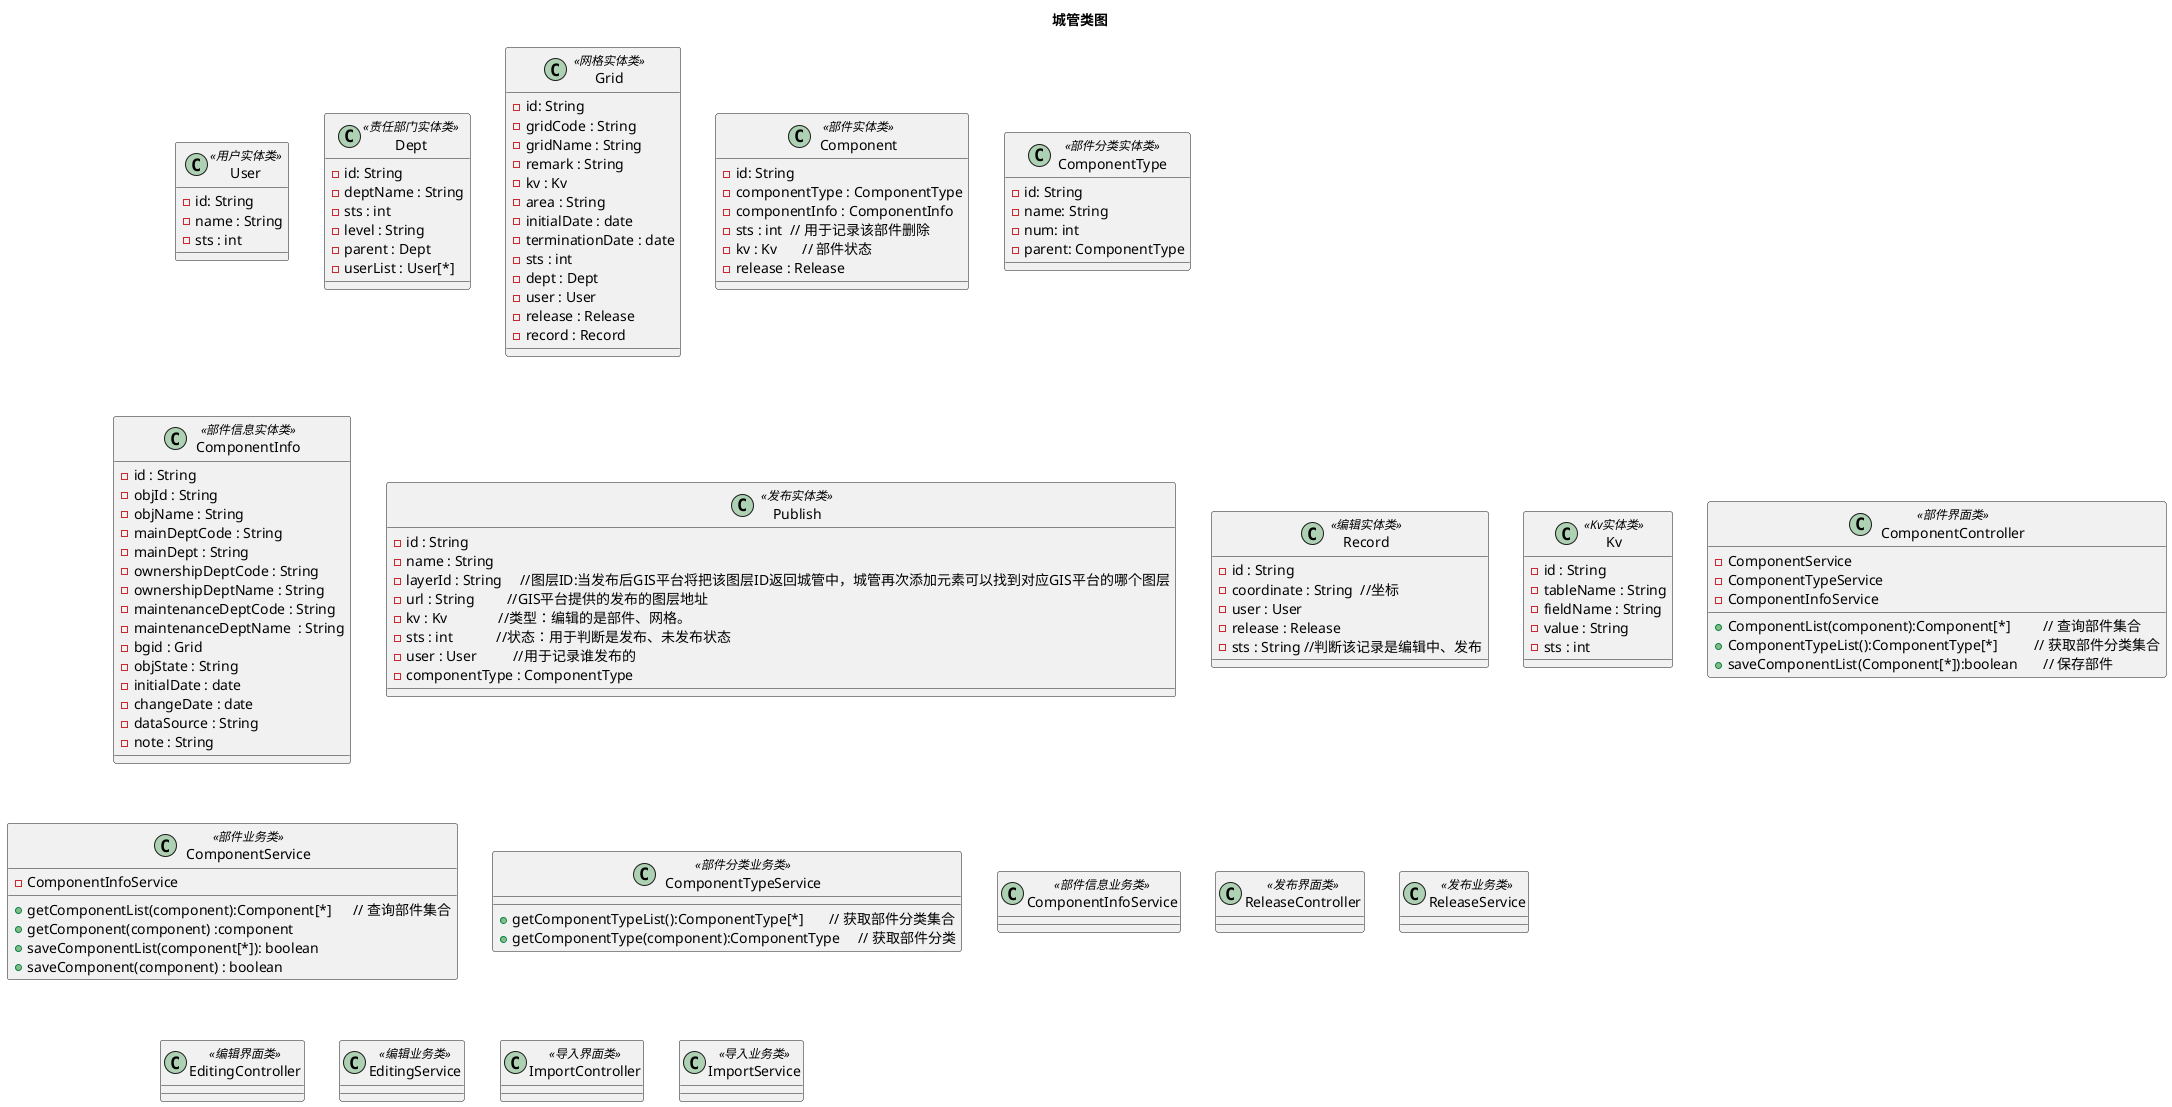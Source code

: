 @startuml
title 城管类图
class User <<用户实体类>>{
    -id: String
    -name : String
    -sts : int
}

class Dept<<责任部门实体类>>{
    -id: String
    -deptName : String
    -sts : int
    -level : String
    -parent : Dept
    -userList : User[*]
}

class Grid<<网格实体类>>{
    -id: String
    -gridCode : String
    -gridName : String
    -remark : String
    -kv : Kv
    -area : String
    -initialDate : date
    -terminationDate : date
    -sts : int
    -dept : Dept
    -user : User
    -release : Release
    -record : Record
}

class Component<<部件实体类>>{
    -id: String
    -componentType : ComponentType
    -componentInfo : ComponentInfo
    -sts : int  // 用于记录该部件删除
    -kv : Kv       // 部件状态
    -release : Release
}

class ComponentType<<部件分类实体类>>{
    -id: String
    -name: String
    -num: int
    -parent: ComponentType
}

class ComponentInfo<<部件信息实体类>>{
    -id : String
    -objId : String
    -objName : String
    -mainDeptCode : String
    -mainDept : String
    -ownershipDeptCode : String
    -ownershipDeptName : String
    -maintenanceDeptCode : String
    -maintenanceDeptName  : String
    -bgid : Grid
    -objState : String
    -initialDate : date
    -changeDate : date
    -dataSource : String
    -note : String
}

class Publish<<发布实体类>>{
    -id : String
    -name : String
    -layerId : String     //图层ID:当发布后GIS平台将把该图层ID返回城管中，城管再次添加元素可以找到对应GIS平台的哪个图层
    -url : String         //GIS平台提供的发布的图层地址
    -kv : Kv              //类型：编辑的是部件、网格。
    -sts : int            //状态：用于判断是发布、未发布状态
    -user : User          //用于记录谁发布的
    -componentType : ComponentType
}
class Record<<编辑实体类>>{
    -id : String
    -coordinate : String  //坐标
    -user : User
    -release : Release
    -sts : String //判断该记录是编辑中、发布
}

class Kv<<Kv实体类>>{
    -id : String
    -tableName : String
    -fieldName : String
    -value : String
    -sts : int
}



class ComponentController<<部件界面类>>{
    -ComponentService
    -ComponentTypeService
    -ComponentInfoService
    +ComponentList(component):Component[*]         // 查询部件集合
    +ComponentTypeList():ComponentType[*]          // 获取部件分类集合
    +saveComponentList(Component[*]):boolean       // 保存部件
}

class ComponentService<<部件业务类>>{
    -ComponentInfoService
    +getComponentList(component):Component[*]      // 查询部件集合
    +getComponent(component) :component
    +saveComponentList(component[*]): boolean
    +saveComponent(component) : boolean
}
class ComponentTypeService<<部件分类业务类>>{
    +getComponentTypeList():ComponentType[*]       // 获取部件分类集合
    +getComponentType(component):ComponentType     // 获取部件分类
}
class ComponentInfoService<<部件信息业务类>>{
}

class ReleaseController<<发布界面类>>{

}
class ReleaseService<<发布业务类>>{

}

class EditingController<<编辑界面类>>{

}
class EditingService<<编辑业务类>>{

}
class ImportController<<导入界面类>>{

}
class ImportService<<导入业务类>>{

}








@enduml